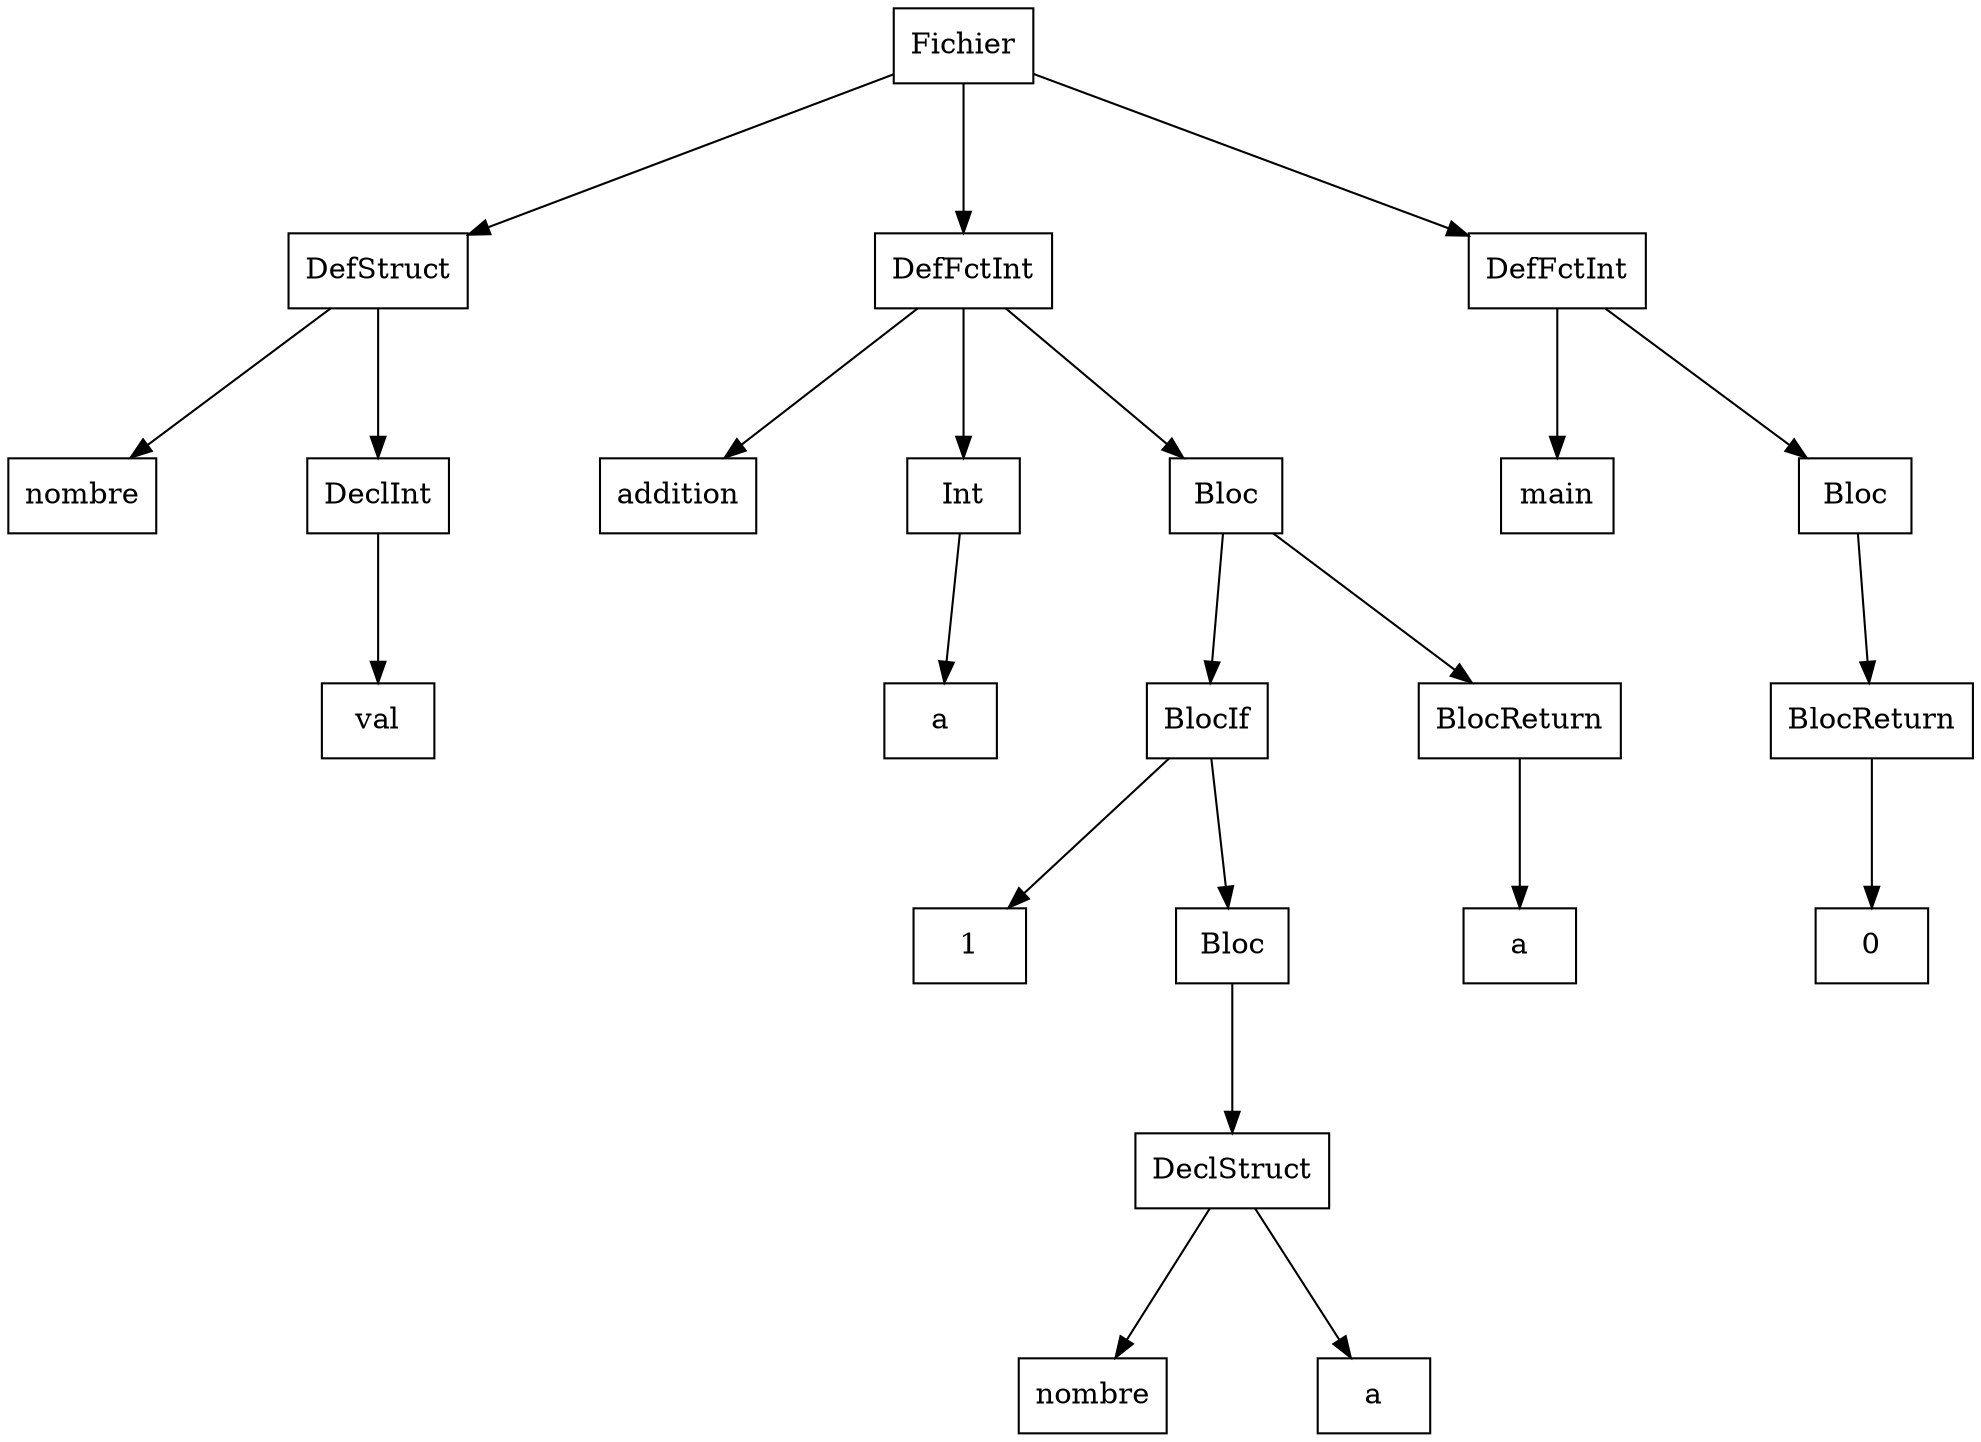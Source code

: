digraph "ast"{

	nodesep=1;
	ranksep=1;

	N0 [label="Fichier", shape="box"];
	N1 [label="DefStruct", shape="box"];
	N2 [label="nombre", shape="box"];
	N3 [label="DeclInt", shape="box"];
	N4 [label="val", shape="box"];
	N5 [label="DefFctInt", shape="box"];
	N6 [label="addition", shape="box"];
	N7 [label="Int", shape="box"];
	N8 [label="a", shape="box"];
	N9 [label="Bloc", shape="box"];
	N10 [label="BlocIf", shape="box"];
	N11 [label="1", shape="box"];
	N12 [label="Bloc", shape="box"];
	N13 [label="DeclStruct", shape="box"];
	N14 [label="nombre", shape="box"];
	N15 [label="a", shape="box"];
	N16 [label="BlocReturn", shape="box"];
	N17 [label="a", shape="box"];
	N18 [label="DefFctInt", shape="box"];
	N19 [label="main", shape="box"];
	N20 [label="Bloc", shape="box"];
	N21 [label="BlocReturn", shape="box"];
	N22 [label="0", shape="box"];

	N1 -> N2; 
	N3 -> N4; 
	N1 -> N3; 
	N0 -> N1; 
	N5 -> N6; 
	N7 -> N8; 
	N5 -> N7; 
	N10 -> N11; 
	N13 -> N14; 
	N13 -> N15; 
	N12 -> N13; 
	N10 -> N12; 
	N9 -> N10; 
	N16 -> N17; 
	N9 -> N16; 
	N5 -> N9; 
	N0 -> N5; 
	N18 -> N19; 
	N21 -> N22; 
	N20 -> N21; 
	N18 -> N20; 
	N0 -> N18; 
}
